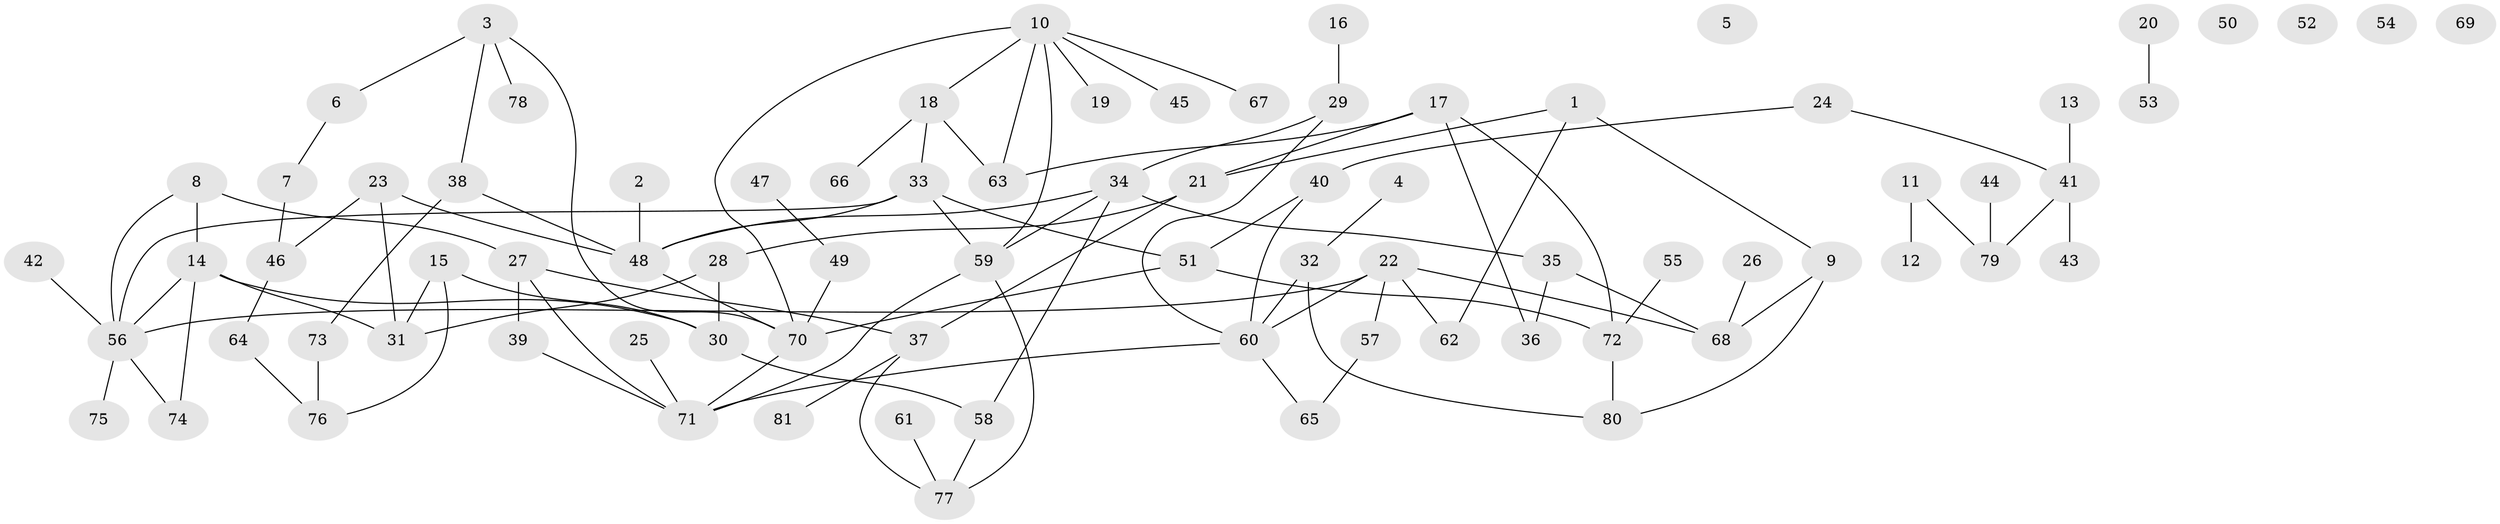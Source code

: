 // coarse degree distribution, {3: 0.14285714285714285, 1: 0.2571428571428571, 4: 0.05714285714285714, 2: 0.2, 0: 0.17142857142857143, 5: 0.05714285714285714, 8: 0.02857142857142857, 6: 0.02857142857142857, 12: 0.02857142857142857, 10: 0.02857142857142857}
// Generated by graph-tools (version 1.1) at 2025/16/03/04/25 18:16:28]
// undirected, 81 vertices, 107 edges
graph export_dot {
graph [start="1"]
  node [color=gray90,style=filled];
  1;
  2;
  3;
  4;
  5;
  6;
  7;
  8;
  9;
  10;
  11;
  12;
  13;
  14;
  15;
  16;
  17;
  18;
  19;
  20;
  21;
  22;
  23;
  24;
  25;
  26;
  27;
  28;
  29;
  30;
  31;
  32;
  33;
  34;
  35;
  36;
  37;
  38;
  39;
  40;
  41;
  42;
  43;
  44;
  45;
  46;
  47;
  48;
  49;
  50;
  51;
  52;
  53;
  54;
  55;
  56;
  57;
  58;
  59;
  60;
  61;
  62;
  63;
  64;
  65;
  66;
  67;
  68;
  69;
  70;
  71;
  72;
  73;
  74;
  75;
  76;
  77;
  78;
  79;
  80;
  81;
  1 -- 9;
  1 -- 21;
  1 -- 62;
  2 -- 48;
  3 -- 6;
  3 -- 38;
  3 -- 70;
  3 -- 78;
  4 -- 32;
  6 -- 7;
  7 -- 46;
  8 -- 14;
  8 -- 27;
  8 -- 56;
  9 -- 68;
  9 -- 80;
  10 -- 18;
  10 -- 19;
  10 -- 45;
  10 -- 59;
  10 -- 63;
  10 -- 67;
  10 -- 70;
  11 -- 12;
  11 -- 79;
  13 -- 41;
  14 -- 30;
  14 -- 31;
  14 -- 56;
  14 -- 74;
  15 -- 30;
  15 -- 31;
  15 -- 76;
  16 -- 29;
  17 -- 21;
  17 -- 36;
  17 -- 63;
  17 -- 72;
  18 -- 33;
  18 -- 63;
  18 -- 66;
  20 -- 53;
  21 -- 28;
  21 -- 37;
  22 -- 56;
  22 -- 57;
  22 -- 60;
  22 -- 62;
  22 -- 68;
  23 -- 31;
  23 -- 46;
  23 -- 48;
  24 -- 40;
  24 -- 41;
  25 -- 71;
  26 -- 68;
  27 -- 37;
  27 -- 39;
  27 -- 71;
  28 -- 30;
  28 -- 31;
  29 -- 34;
  29 -- 60;
  30 -- 58;
  32 -- 60;
  32 -- 80;
  33 -- 48;
  33 -- 51;
  33 -- 56;
  33 -- 59;
  34 -- 35;
  34 -- 48;
  34 -- 58;
  34 -- 59;
  35 -- 36;
  35 -- 68;
  37 -- 77;
  37 -- 81;
  38 -- 48;
  38 -- 73;
  39 -- 71;
  40 -- 51;
  40 -- 60;
  41 -- 43;
  41 -- 79;
  42 -- 56;
  44 -- 79;
  46 -- 64;
  47 -- 49;
  48 -- 70;
  49 -- 70;
  51 -- 70;
  51 -- 72;
  55 -- 72;
  56 -- 74;
  56 -- 75;
  57 -- 65;
  58 -- 77;
  59 -- 71;
  59 -- 77;
  60 -- 65;
  60 -- 71;
  61 -- 77;
  64 -- 76;
  70 -- 71;
  72 -- 80;
  73 -- 76;
}
